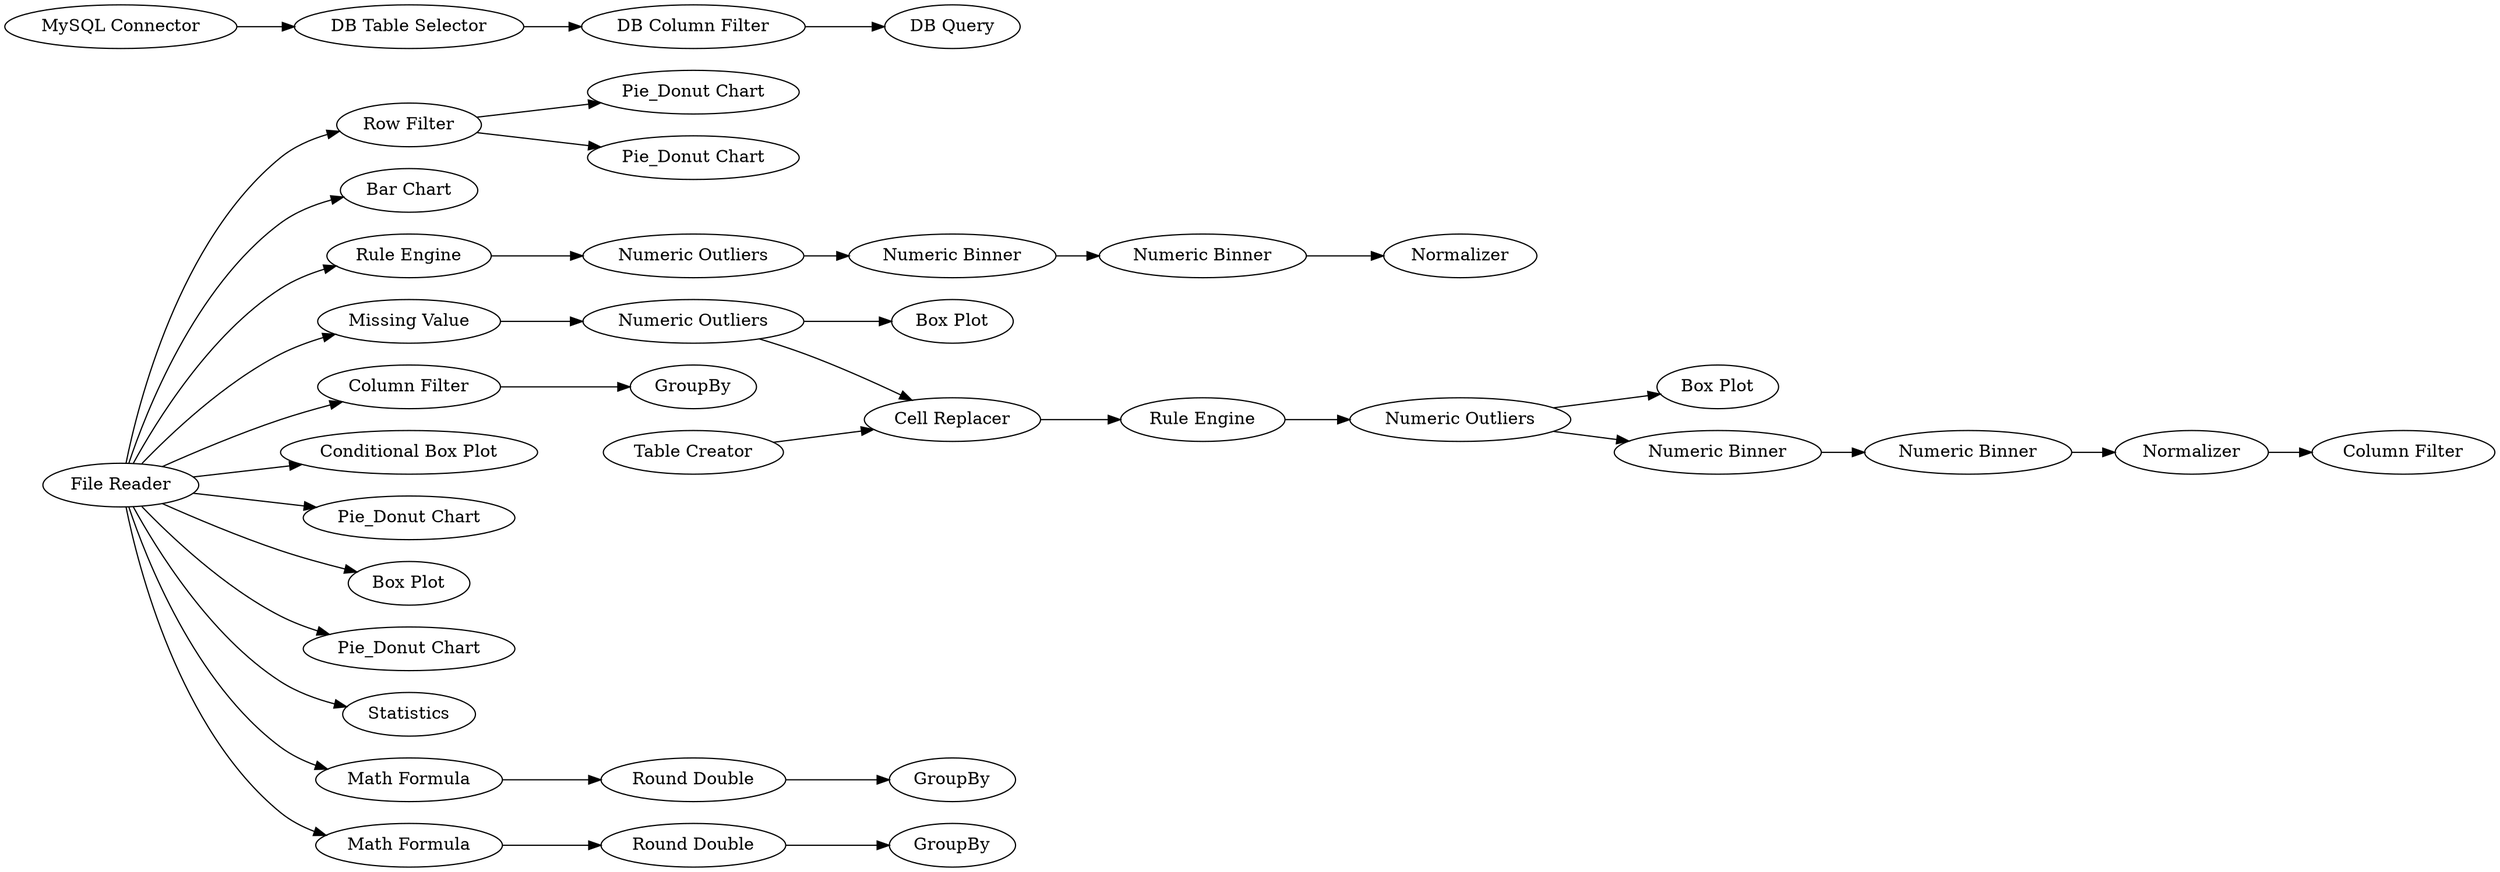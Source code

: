 digraph {
	"-2019292291261182684_54" [label=Normalizer]
	"-2019292291261182684_27" [label="Row Filter"]
	"-2019292291261182684_22" [label=GroupBy]
	"-2019292291261182684_44" [label="Numeric Outliers"]
	"-2019292291261182684_58" [label="Numeric Outliers"]
	"-2019292291261182684_25" [label="Pie_Donut Chart"]
	"-2019292291261182684_60" [label="Box Plot"]
	"-2019292291261182684_55" [label="Numeric Binner"]
	"-2019292291261182684_36" [label="DB Query"]
	"-2019292291261182684_23" [label="Round Double"]
	"-2019292291261182684_46" [label="Numeric Binner"]
	"-2019292291261182684_61" [label="Column Filter"]
	"-2019292291261182684_62" [label="Bar Chart"]
	"-2019292291261182684_50" [label="Rule Engine"]
	"-2019292291261182684_59" [label="Box Plot"]
	"-2019292291261182684_31" [label="MySQL Connector"]
	"-2019292291261182684_52" [label="Rule Engine"]
	"-2019292291261182684_53" [label="Numeric Binner"]
	"-2019292291261182684_35" [label="DB Column Filter"]
	"-2019292291261182684_40" [label="Missing Value"]
	"-2019292291261182684_49" [label=Normalizer]
	"-2019292291261182684_42" [label="Column Filter"]
	"-2019292291261182684_63" [label="Conditional Box Plot"]
	"-2019292291261182684_28" [label="Pie_Donut Chart"]
	"-2019292291261182684_29" [label="Pie_Donut Chart"]
	"-2019292291261182684_43" [label=GroupBy]
	"-2019292291261182684_18" [label="Round Double"]
	"-2019292291261182684_1" [label="File Reader"]
	"-2019292291261182684_41" [label="Box Plot"]
	"-2019292291261182684_2" [label="Pie_Donut Chart"]
	"-2019292291261182684_39" [label=Statistics]
	"-2019292291261182684_10" [label="Math Formula"]
	"-2019292291261182684_5" [label="Math Formula"]
	"-2019292291261182684_47" [label="Numeric Binner"]
	"-2019292291261182684_21" [label=GroupBy]
	"-2019292291261182684_56" [label="Table Creator"]
	"-2019292291261182684_45" [label="Cell Replacer"]
	"-2019292291261182684_33" [label="DB Table Selector"]
	"-2019292291261182684_51" [label="Numeric Outliers"]
	"-2019292291261182684_23" -> "-2019292291261182684_22"
	"-2019292291261182684_53" -> "-2019292291261182684_54"
	"-2019292291261182684_40" -> "-2019292291261182684_58"
	"-2019292291261182684_1" -> "-2019292291261182684_27"
	"-2019292291261182684_1" -> "-2019292291261182684_42"
	"-2019292291261182684_27" -> "-2019292291261182684_29"
	"-2019292291261182684_51" -> "-2019292291261182684_60"
	"-2019292291261182684_55" -> "-2019292291261182684_53"
	"-2019292291261182684_45" -> "-2019292291261182684_52"
	"-2019292291261182684_52" -> "-2019292291261182684_51"
	"-2019292291261182684_56" -> "-2019292291261182684_45"
	"-2019292291261182684_31" -> "-2019292291261182684_33"
	"-2019292291261182684_1" -> "-2019292291261182684_63"
	"-2019292291261182684_1" -> "-2019292291261182684_28"
	"-2019292291261182684_46" -> "-2019292291261182684_47"
	"-2019292291261182684_18" -> "-2019292291261182684_21"
	"-2019292291261182684_42" -> "-2019292291261182684_43"
	"-2019292291261182684_35" -> "-2019292291261182684_36"
	"-2019292291261182684_47" -> "-2019292291261182684_49"
	"-2019292291261182684_51" -> "-2019292291261182684_55"
	"-2019292291261182684_5" -> "-2019292291261182684_18"
	"-2019292291261182684_10" -> "-2019292291261182684_23"
	"-2019292291261182684_27" -> "-2019292291261182684_25"
	"-2019292291261182684_1" -> "-2019292291261182684_5"
	"-2019292291261182684_33" -> "-2019292291261182684_35"
	"-2019292291261182684_1" -> "-2019292291261182684_41"
	"-2019292291261182684_1" -> "-2019292291261182684_39"
	"-2019292291261182684_1" -> "-2019292291261182684_2"
	"-2019292291261182684_44" -> "-2019292291261182684_46"
	"-2019292291261182684_1" -> "-2019292291261182684_10"
	"-2019292291261182684_58" -> "-2019292291261182684_45"
	"-2019292291261182684_1" -> "-2019292291261182684_50"
	"-2019292291261182684_58" -> "-2019292291261182684_59"
	"-2019292291261182684_1" -> "-2019292291261182684_40"
	"-2019292291261182684_1" -> "-2019292291261182684_62"
	"-2019292291261182684_50" -> "-2019292291261182684_44"
	"-2019292291261182684_54" -> "-2019292291261182684_61"
	rankdir=LR
}
